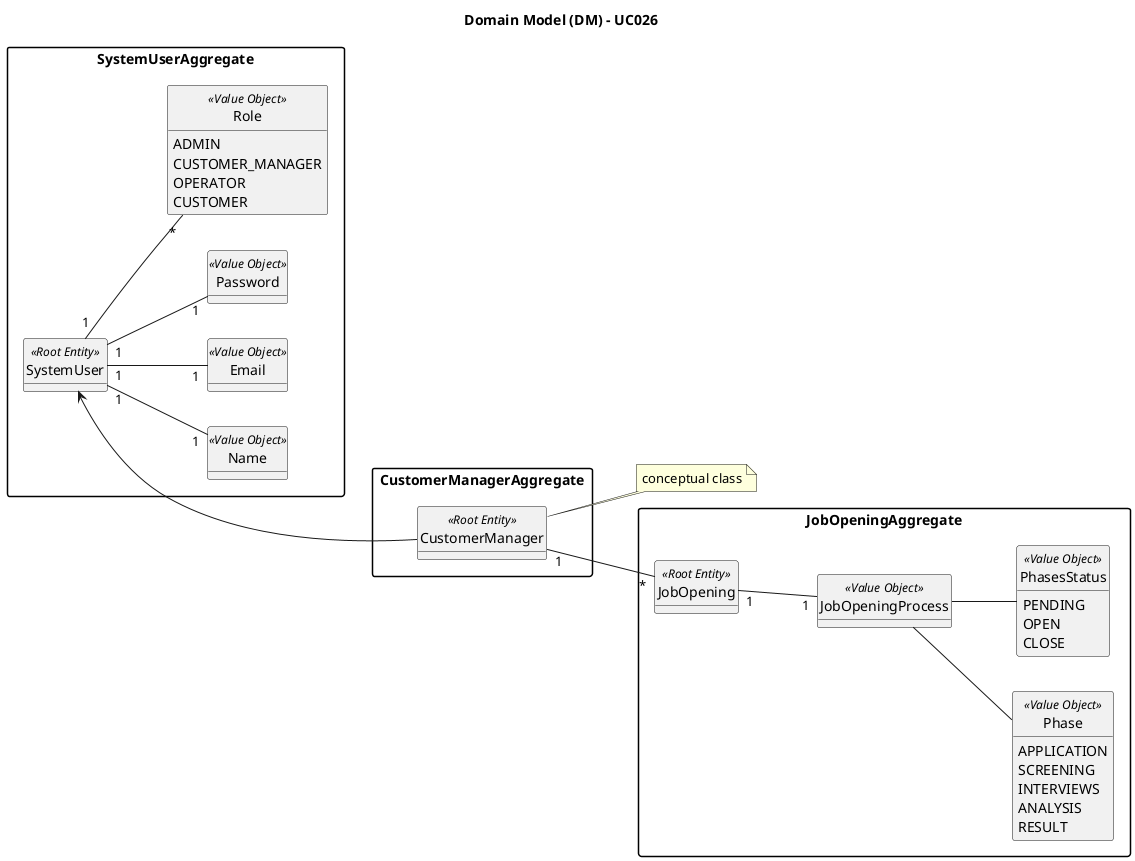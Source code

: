 @startuml
skinparam packageStyle rectangle
skinparam shadowing false

skinparam classAttributeIconSize 0

top to bottom direction
left to right direction

hide circle
hide methods

title Domain Model (DM) - UC026

package SystemUserAggregate {
    class SystemUser <<Root Entity>>
    class Name <<Value Object>>
    class Email <<Value Object>>
    class Password <<Value Object>>
    enum Role <<Value Object>> {
        ADMIN
        CUSTOMER_MANAGER
        OPERATOR
        CUSTOMER
    }
}

package CustomerManagerAggregate {
    class CustomerManager <<Root Entity>>
}
note right of CustomerManager: conceptual class

package JobOpeningAggregate{
    class JobOpening <<Root Entity>>
    class JobOpeningProcess <<Value Object>>
    enum Phase <<Value Object>> {
        APPLICATION
        SCREENING
        INTERVIEWS
        ANALYSIS
        RESULT
    }
    enum PhasesStatus <<Value Object>> {
        PENDING
        OPEN
        CLOSE
    }
}

CustomerManager "1" -- "*" JobOpening



SystemUser "1" -- "1" Name
SystemUser "1" -- "1" Email
SystemUser "1" -- "1" Password
SystemUser "1" -- "*" Role

SystemUser <--- CustomerManager

JobOpening "1" -- "1" JobOpeningProcess
JobOpeningProcess -- PhasesStatus
JobOpeningProcess -- Phase

@enduml